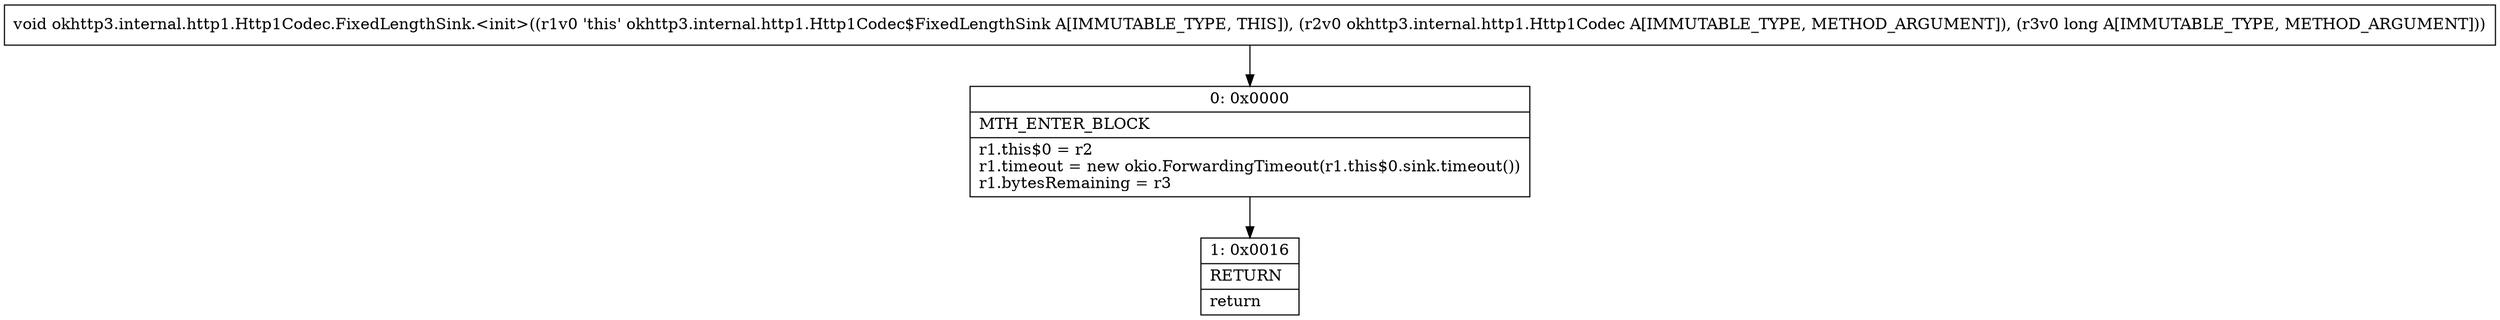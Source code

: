 digraph "CFG forokhttp3.internal.http1.Http1Codec.FixedLengthSink.\<init\>(Lokhttp3\/internal\/http1\/Http1Codec;J)V" {
Node_0 [shape=record,label="{0\:\ 0x0000|MTH_ENTER_BLOCK\l|r1.this$0 = r2\lr1.timeout = new okio.ForwardingTimeout(r1.this$0.sink.timeout())\lr1.bytesRemaining = r3\l}"];
Node_1 [shape=record,label="{1\:\ 0x0016|RETURN\l|return\l}"];
MethodNode[shape=record,label="{void okhttp3.internal.http1.Http1Codec.FixedLengthSink.\<init\>((r1v0 'this' okhttp3.internal.http1.Http1Codec$FixedLengthSink A[IMMUTABLE_TYPE, THIS]), (r2v0 okhttp3.internal.http1.Http1Codec A[IMMUTABLE_TYPE, METHOD_ARGUMENT]), (r3v0 long A[IMMUTABLE_TYPE, METHOD_ARGUMENT])) }"];
MethodNode -> Node_0;
Node_0 -> Node_1;
}

